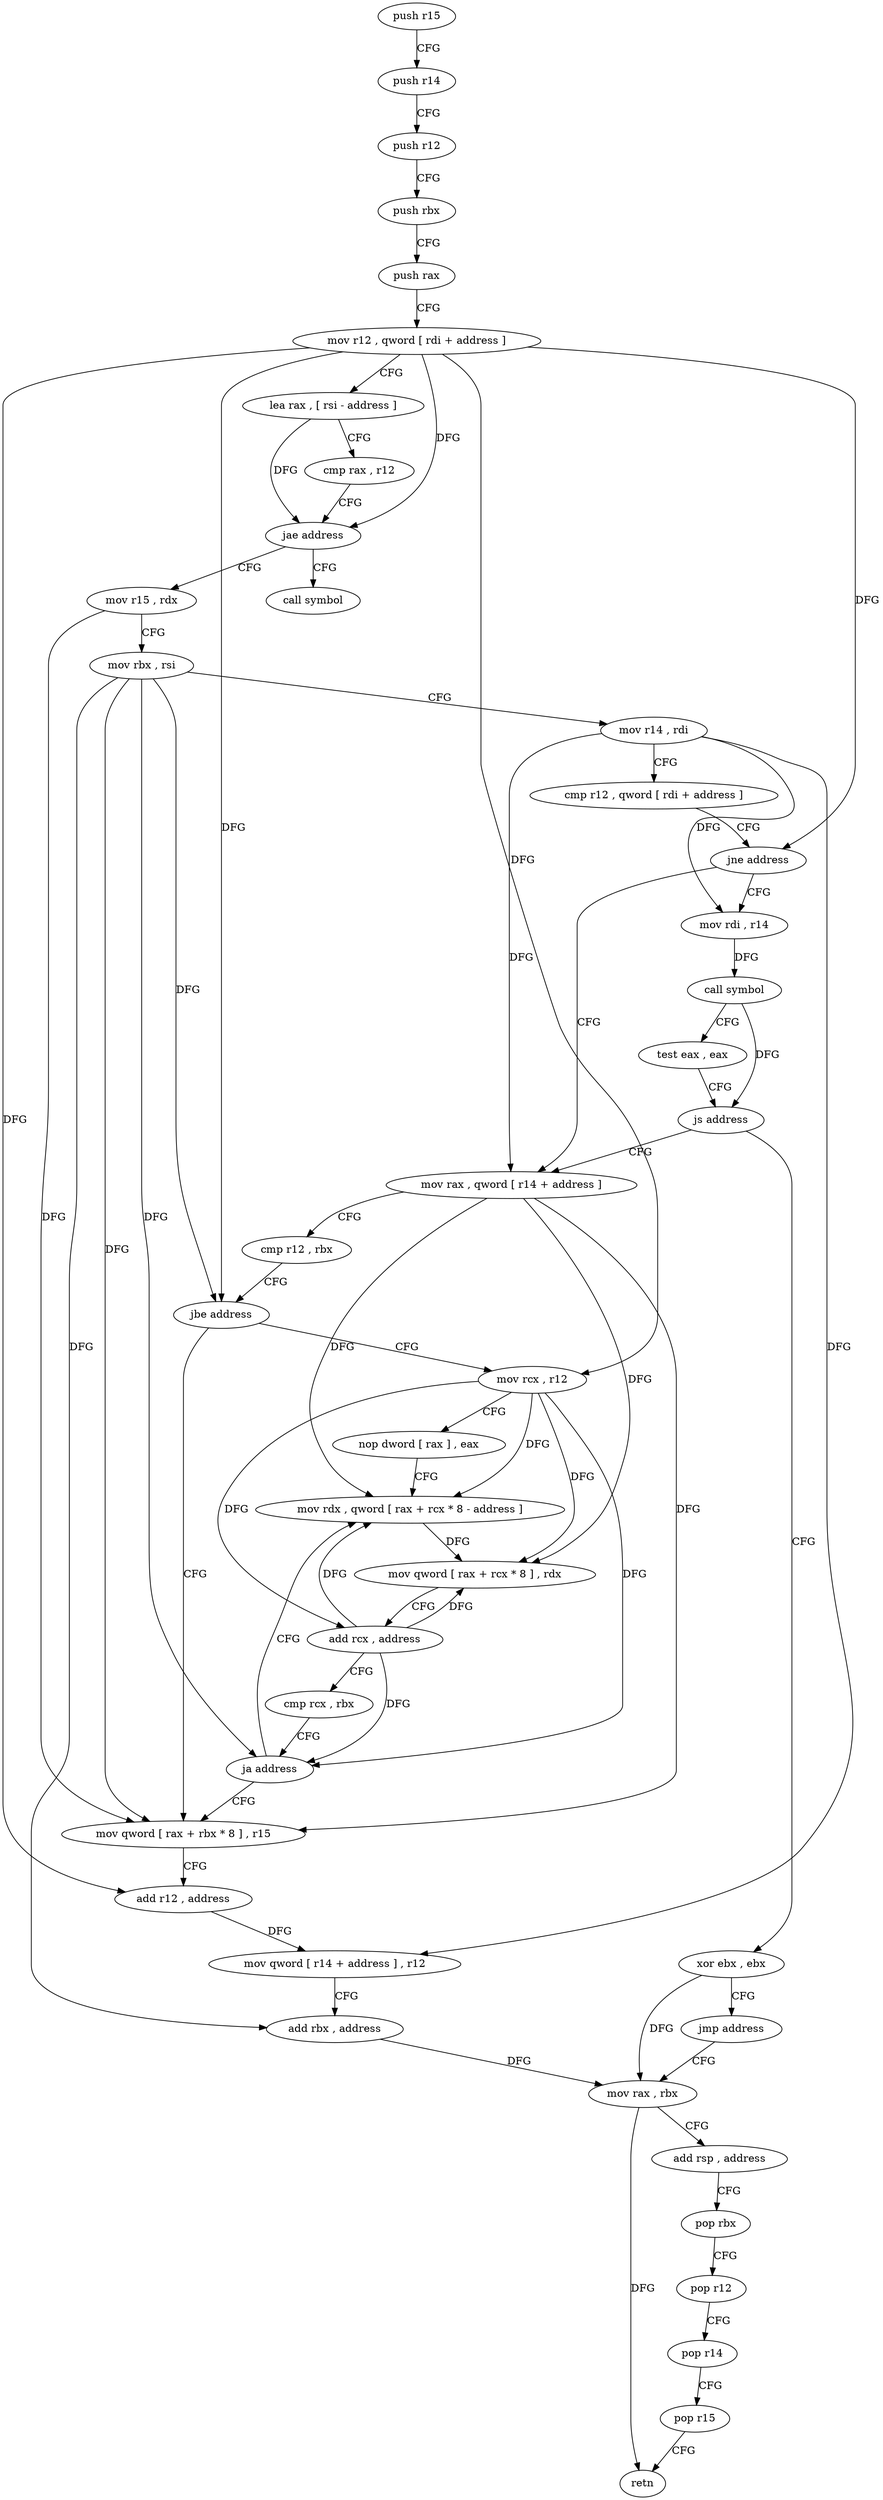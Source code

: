 digraph "func" {
"149344" [label = "push r15" ]
"149346" [label = "push r14" ]
"149348" [label = "push r12" ]
"149350" [label = "push rbx" ]
"149351" [label = "push rax" ]
"149352" [label = "mov r12 , qword [ rdi + address ]" ]
"149356" [label = "lea rax , [ rsi - address ]" ]
"149360" [label = "cmp rax , r12" ]
"149363" [label = "jae address" ]
"149461" [label = "call symbol" ]
"149365" [label = "mov r15 , rdx" ]
"149368" [label = "mov rbx , rsi" ]
"149371" [label = "mov r14 , rdi" ]
"149374" [label = "cmp r12 , qword [ rdi + address ]" ]
"149378" [label = "jne address" ]
"149392" [label = "mov rax , qword [ r14 + address ]" ]
"149380" [label = "mov rdi , r14" ]
"149396" [label = "cmp r12 , rbx" ]
"149399" [label = "jbe address" ]
"149426" [label = "mov qword [ rax + rbx * 8 ] , r15" ]
"149401" [label = "mov rcx , r12" ]
"149383" [label = "call symbol" ]
"149388" [label = "test eax , eax" ]
"149390" [label = "js address" ]
"149457" [label = "xor ebx , ebx" ]
"149430" [label = "add r12 , address" ]
"149434" [label = "mov qword [ r14 + address ] , r12" ]
"149438" [label = "add rbx , address" ]
"149442" [label = "mov rax , rbx" ]
"149404" [label = "nop dword [ rax ] , eax" ]
"149408" [label = "mov rdx , qword [ rax + rcx * 8 - address ]" ]
"149459" [label = "jmp address" ]
"149413" [label = "mov qword [ rax + rcx * 8 ] , rdx" ]
"149417" [label = "add rcx , address" ]
"149421" [label = "cmp rcx , rbx" ]
"149424" [label = "ja address" ]
"149445" [label = "add rsp , address" ]
"149449" [label = "pop rbx" ]
"149450" [label = "pop r12" ]
"149452" [label = "pop r14" ]
"149454" [label = "pop r15" ]
"149456" [label = "retn" ]
"149344" -> "149346" [ label = "CFG" ]
"149346" -> "149348" [ label = "CFG" ]
"149348" -> "149350" [ label = "CFG" ]
"149350" -> "149351" [ label = "CFG" ]
"149351" -> "149352" [ label = "CFG" ]
"149352" -> "149356" [ label = "CFG" ]
"149352" -> "149363" [ label = "DFG" ]
"149352" -> "149378" [ label = "DFG" ]
"149352" -> "149399" [ label = "DFG" ]
"149352" -> "149430" [ label = "DFG" ]
"149352" -> "149401" [ label = "DFG" ]
"149356" -> "149360" [ label = "CFG" ]
"149356" -> "149363" [ label = "DFG" ]
"149360" -> "149363" [ label = "CFG" ]
"149363" -> "149461" [ label = "CFG" ]
"149363" -> "149365" [ label = "CFG" ]
"149365" -> "149368" [ label = "CFG" ]
"149365" -> "149426" [ label = "DFG" ]
"149368" -> "149371" [ label = "CFG" ]
"149368" -> "149399" [ label = "DFG" ]
"149368" -> "149426" [ label = "DFG" ]
"149368" -> "149438" [ label = "DFG" ]
"149368" -> "149424" [ label = "DFG" ]
"149371" -> "149374" [ label = "CFG" ]
"149371" -> "149392" [ label = "DFG" ]
"149371" -> "149380" [ label = "DFG" ]
"149371" -> "149434" [ label = "DFG" ]
"149374" -> "149378" [ label = "CFG" ]
"149378" -> "149392" [ label = "CFG" ]
"149378" -> "149380" [ label = "CFG" ]
"149392" -> "149396" [ label = "CFG" ]
"149392" -> "149426" [ label = "DFG" ]
"149392" -> "149408" [ label = "DFG" ]
"149392" -> "149413" [ label = "DFG" ]
"149380" -> "149383" [ label = "DFG" ]
"149396" -> "149399" [ label = "CFG" ]
"149399" -> "149426" [ label = "CFG" ]
"149399" -> "149401" [ label = "CFG" ]
"149426" -> "149430" [ label = "CFG" ]
"149401" -> "149404" [ label = "CFG" ]
"149401" -> "149408" [ label = "DFG" ]
"149401" -> "149413" [ label = "DFG" ]
"149401" -> "149417" [ label = "DFG" ]
"149401" -> "149424" [ label = "DFG" ]
"149383" -> "149388" [ label = "CFG" ]
"149383" -> "149390" [ label = "DFG" ]
"149388" -> "149390" [ label = "CFG" ]
"149390" -> "149457" [ label = "CFG" ]
"149390" -> "149392" [ label = "CFG" ]
"149457" -> "149459" [ label = "CFG" ]
"149457" -> "149442" [ label = "DFG" ]
"149430" -> "149434" [ label = "DFG" ]
"149434" -> "149438" [ label = "CFG" ]
"149438" -> "149442" [ label = "DFG" ]
"149442" -> "149445" [ label = "CFG" ]
"149442" -> "149456" [ label = "DFG" ]
"149404" -> "149408" [ label = "CFG" ]
"149408" -> "149413" [ label = "DFG" ]
"149459" -> "149442" [ label = "CFG" ]
"149413" -> "149417" [ label = "CFG" ]
"149417" -> "149421" [ label = "CFG" ]
"149417" -> "149408" [ label = "DFG" ]
"149417" -> "149413" [ label = "DFG" ]
"149417" -> "149424" [ label = "DFG" ]
"149421" -> "149424" [ label = "CFG" ]
"149424" -> "149408" [ label = "CFG" ]
"149424" -> "149426" [ label = "CFG" ]
"149445" -> "149449" [ label = "CFG" ]
"149449" -> "149450" [ label = "CFG" ]
"149450" -> "149452" [ label = "CFG" ]
"149452" -> "149454" [ label = "CFG" ]
"149454" -> "149456" [ label = "CFG" ]
}
